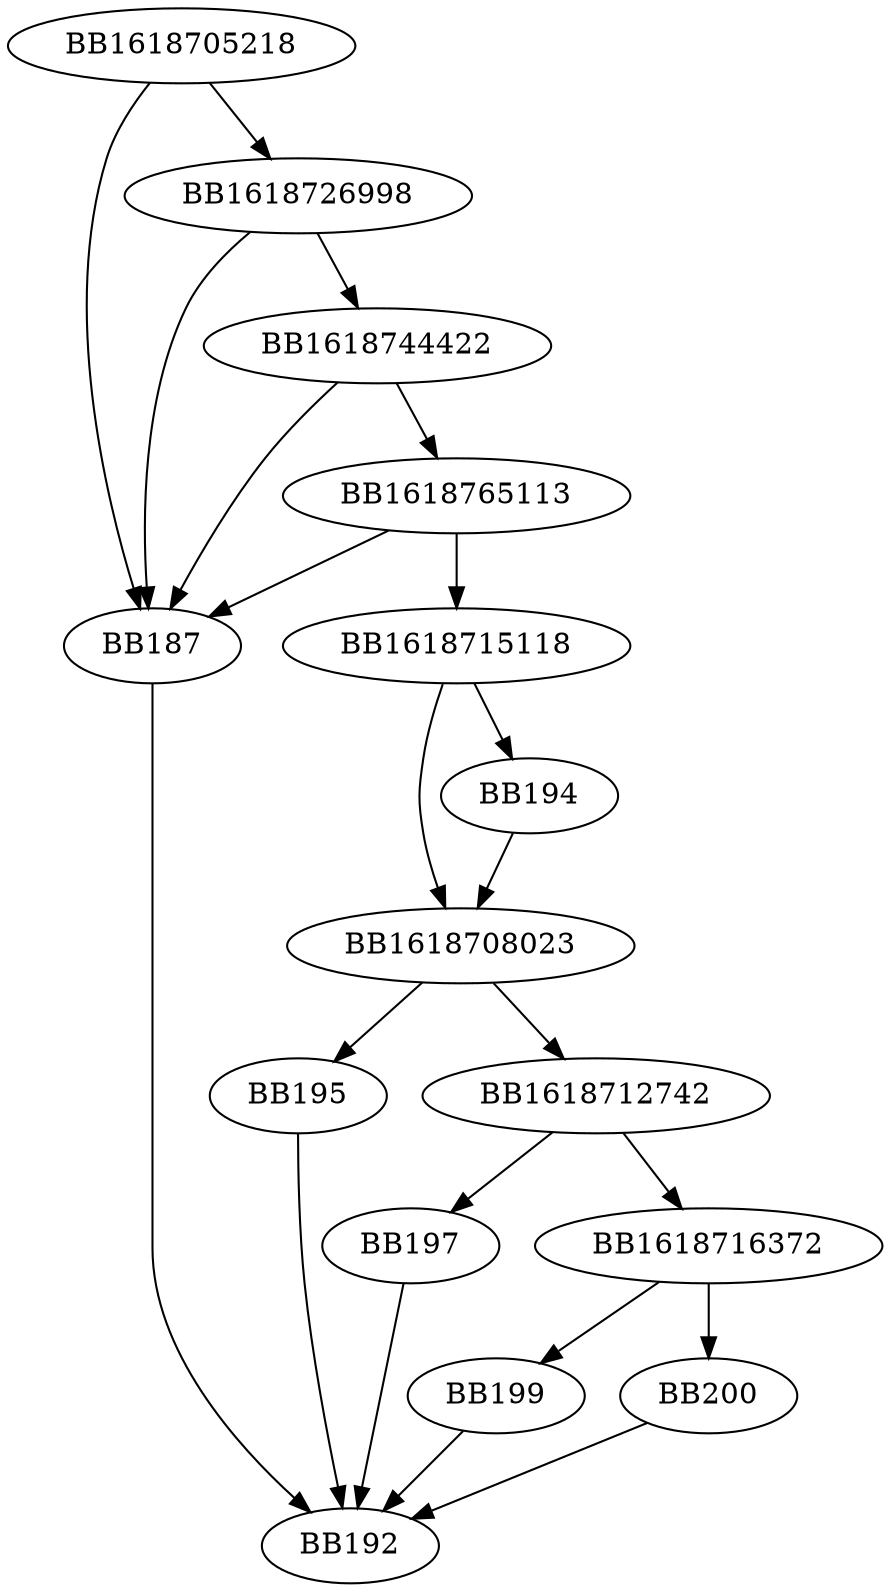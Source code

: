 digraph G{
	BB1618705218->BB187;
	BB1618705218->BB1618726998;
	BB1618726998->BB187;
	BB1618726998->BB1618744422;
	BB1618744422->BB187;
	BB1618744422->BB1618765113;
	BB1618765113->BB187;
	BB1618765113->BB1618715118;
	BB187->BB192;
	BB1618715118->BB1618708023;
	BB1618715118->BB194;
	BB194->BB1618708023;
	BB1618708023->BB195;
	BB1618708023->BB1618712742;
	BB195->BB192;
	BB1618712742->BB197;
	BB1618712742->BB1618716372;
	BB197->BB192;
	BB1618716372->BB199;
	BB1618716372->BB200;
	BB199->BB192;
	BB200->BB192;
}
